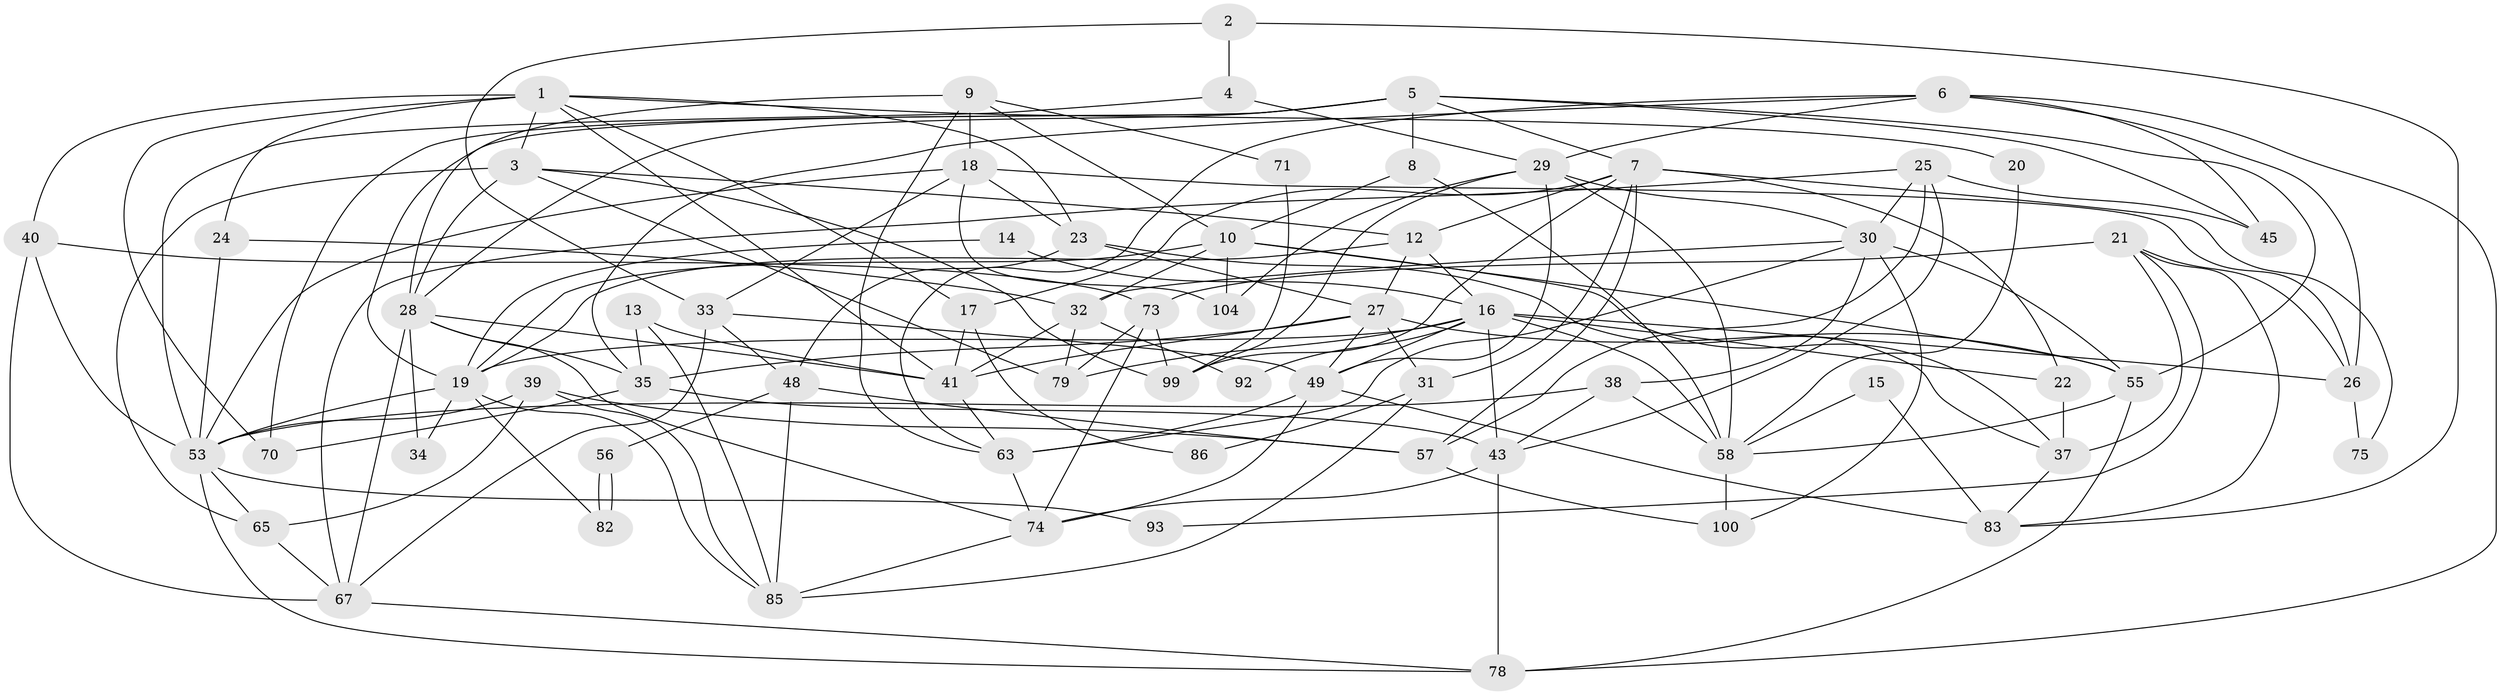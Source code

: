 // Generated by graph-tools (version 1.1) at 2025/24/03/03/25 07:24:03]
// undirected, 67 vertices, 164 edges
graph export_dot {
graph [start="1"]
  node [color=gray90,style=filled];
  1 [super="+87"];
  2 [super="+11"];
  3;
  4;
  5 [super="+47"];
  6 [super="+101"];
  7 [super="+60"];
  8;
  9 [super="+103"];
  10 [super="+80"];
  12 [super="+36"];
  13;
  14;
  15;
  16 [super="+76"];
  17;
  18 [super="+66"];
  19 [super="+72"];
  20;
  21 [super="+64"];
  22;
  23 [super="+44"];
  24;
  25 [super="+84"];
  26 [super="+46"];
  27 [super="+52"];
  28 [super="+51"];
  29 [super="+94"];
  30 [super="+61"];
  31;
  32 [super="+54"];
  33;
  34;
  35 [super="+77"];
  37 [super="+62"];
  38;
  39;
  40 [super="+96"];
  41 [super="+42"];
  43 [super="+91"];
  45;
  48 [super="+50"];
  49 [super="+59"];
  53 [super="+68"];
  55 [super="+88"];
  56;
  57;
  58 [super="+69"];
  63 [super="+89"];
  65 [super="+98"];
  67 [super="+81"];
  70;
  71;
  73 [super="+97"];
  74;
  75;
  78;
  79;
  82;
  83 [super="+90"];
  85 [super="+95"];
  86;
  92;
  93;
  99 [super="+102"];
  100;
  104;
  1 -- 3;
  1 -- 17;
  1 -- 70;
  1 -- 24;
  1 -- 20;
  1 -- 40;
  1 -- 41;
  1 -- 23;
  2 -- 83;
  2 -- 33;
  2 -- 4;
  3 -- 28;
  3 -- 65;
  3 -- 79;
  3 -- 12;
  3 -- 99;
  4 -- 53;
  4 -- 29;
  5 -- 45;
  5 -- 8;
  5 -- 70;
  5 -- 55;
  5 -- 7;
  5 -- 19;
  5 -- 28;
  6 -- 78;
  6 -- 35;
  6 -- 29;
  6 -- 26;
  6 -- 45;
  6 -- 63;
  7 -- 57;
  7 -- 22;
  7 -- 75;
  7 -- 17;
  7 -- 99;
  7 -- 12;
  7 -- 31;
  8 -- 10;
  8 -- 58;
  9 -- 18;
  9 -- 71;
  9 -- 63;
  9 -- 10;
  9 -- 28;
  10 -- 104;
  10 -- 19;
  10 -- 37;
  10 -- 32;
  10 -- 55;
  12 -- 27;
  12 -- 16;
  12 -- 19;
  13 -- 85;
  13 -- 35;
  13 -- 41;
  14 -- 19;
  14 -- 16;
  15 -- 58;
  15 -- 83;
  16 -- 22;
  16 -- 79;
  16 -- 92;
  16 -- 43;
  16 -- 26;
  16 -- 58;
  16 -- 19;
  16 -- 49;
  17 -- 86;
  17 -- 41;
  18 -- 104;
  18 -- 33;
  18 -- 53;
  18 -- 26;
  18 -- 23 [weight=2];
  19 -- 34;
  19 -- 82;
  19 -- 53;
  19 -- 85;
  20 -- 58;
  21 -- 93;
  21 -- 83;
  21 -- 73;
  21 -- 37;
  21 -- 26;
  22 -- 37;
  23 -- 27;
  23 -- 48;
  23 -- 37;
  24 -- 32;
  24 -- 53;
  25 -- 57;
  25 -- 67;
  25 -- 43;
  25 -- 45;
  25 -- 30;
  26 -- 75 [weight=2];
  27 -- 31;
  27 -- 49;
  27 -- 35;
  27 -- 55;
  27 -- 41;
  28 -- 34;
  28 -- 67;
  28 -- 35;
  28 -- 74;
  28 -- 41;
  29 -- 58;
  29 -- 30;
  29 -- 99;
  29 -- 49;
  29 -- 104;
  30 -- 38;
  30 -- 100;
  30 -- 32 [weight=2];
  30 -- 55;
  30 -- 63;
  31 -- 85;
  31 -- 86;
  32 -- 79;
  32 -- 92;
  32 -- 41;
  33 -- 67;
  33 -- 48;
  33 -- 49;
  35 -- 43;
  35 -- 70;
  37 -- 83;
  38 -- 43;
  38 -- 53;
  38 -- 58 [weight=2];
  39 -- 65;
  39 -- 57;
  39 -- 85;
  39 -- 53;
  40 -- 73 [weight=2];
  40 -- 53;
  40 -- 67;
  41 -- 63;
  43 -- 78;
  43 -- 74;
  48 -- 57;
  48 -- 85;
  48 -- 56;
  49 -- 74;
  49 -- 63;
  49 -- 83 [weight=2];
  53 -- 65;
  53 -- 78;
  53 -- 93;
  55 -- 78;
  55 -- 58;
  56 -- 82;
  56 -- 82;
  57 -- 100;
  58 -- 100;
  63 -- 74;
  65 -- 67;
  67 -- 78;
  71 -- 99;
  73 -- 74;
  73 -- 79;
  73 -- 99;
  74 -- 85;
}
